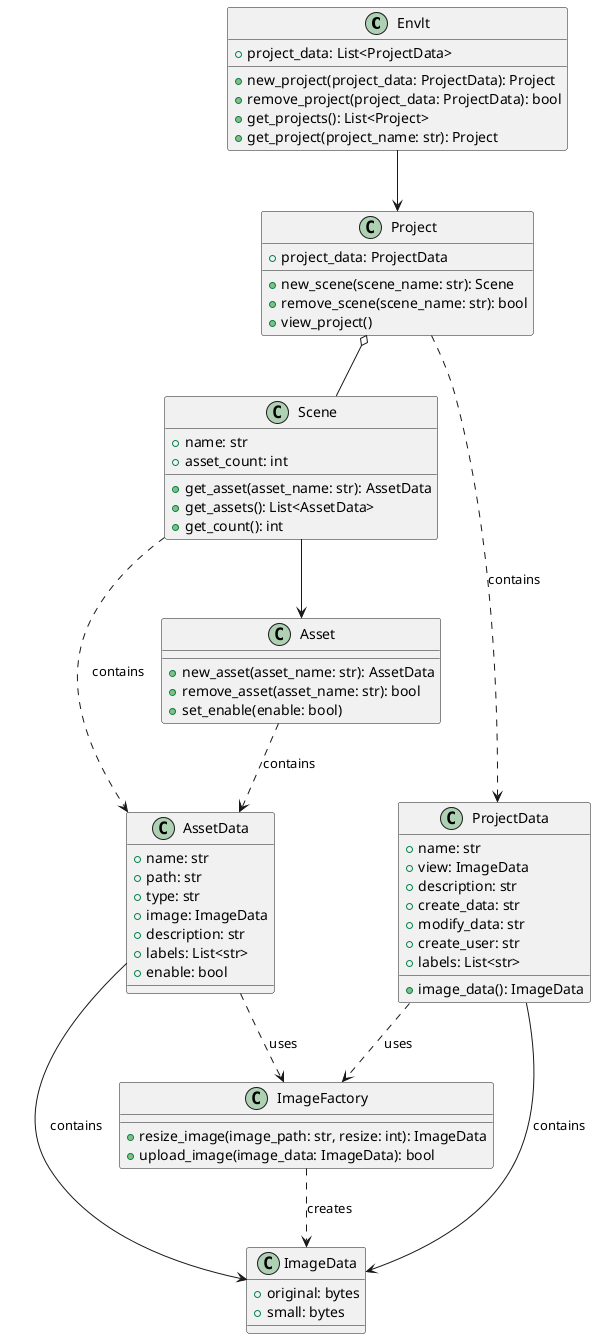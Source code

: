 @startuml
class Envlt {
    + project_data: List<ProjectData>
    + new_project(project_data: ProjectData): Project
    + remove_project(project_data: ProjectData): bool
    + get_projects(): List<Project>
    + get_project(project_name: str): Project
}

class Project {
    + project_data: ProjectData
    + new_scene(scene_name: str): Scene
    + remove_scene(scene_name: str): bool
    + view_project()
}

class Scene {
    + name: str
    + asset_count: int
    + get_asset(asset_name: str): AssetData
    + get_assets(): List<AssetData>
    + get_count(): int
}
class Asset{
    + new_asset(asset_name: str): AssetData
    + remove_asset(asset_name: str): bool
    + set_enable(enable: bool)
}

class AssetData {
    + name: str
    + path: str
    + type: str
    + image: ImageData
    + description: str
    + labels: List<str>
    + enable: bool
}

class ProjectData {
    + name: str
    + view: ImageData
    + description: str
    + create_data: str
    + modify_data: str
    + create_user: str
    + labels: List<str>
    + image_data(): ImageData
}

class ImageFactory {
    + resize_image(image_path: str, resize: int): ImageData
    + upload_image(image_data: ImageData): bool
}

class ImageData {
    + original: bytes
    + small: bytes
}

Envlt --> Project
Project o-- Scene
ProjectData --> ImageData: contains
Project ..> ProjectData: contains
ImageFactory ..> ImageData: creates
ProjectData ..> ImageFactory: uses
Scene --> Asset
Scene ..> AssetData: contains
Asset ..> AssetData: contains
AssetData ..> ImageFactory: uses
AssetData --> ImageData: contains
@enduml